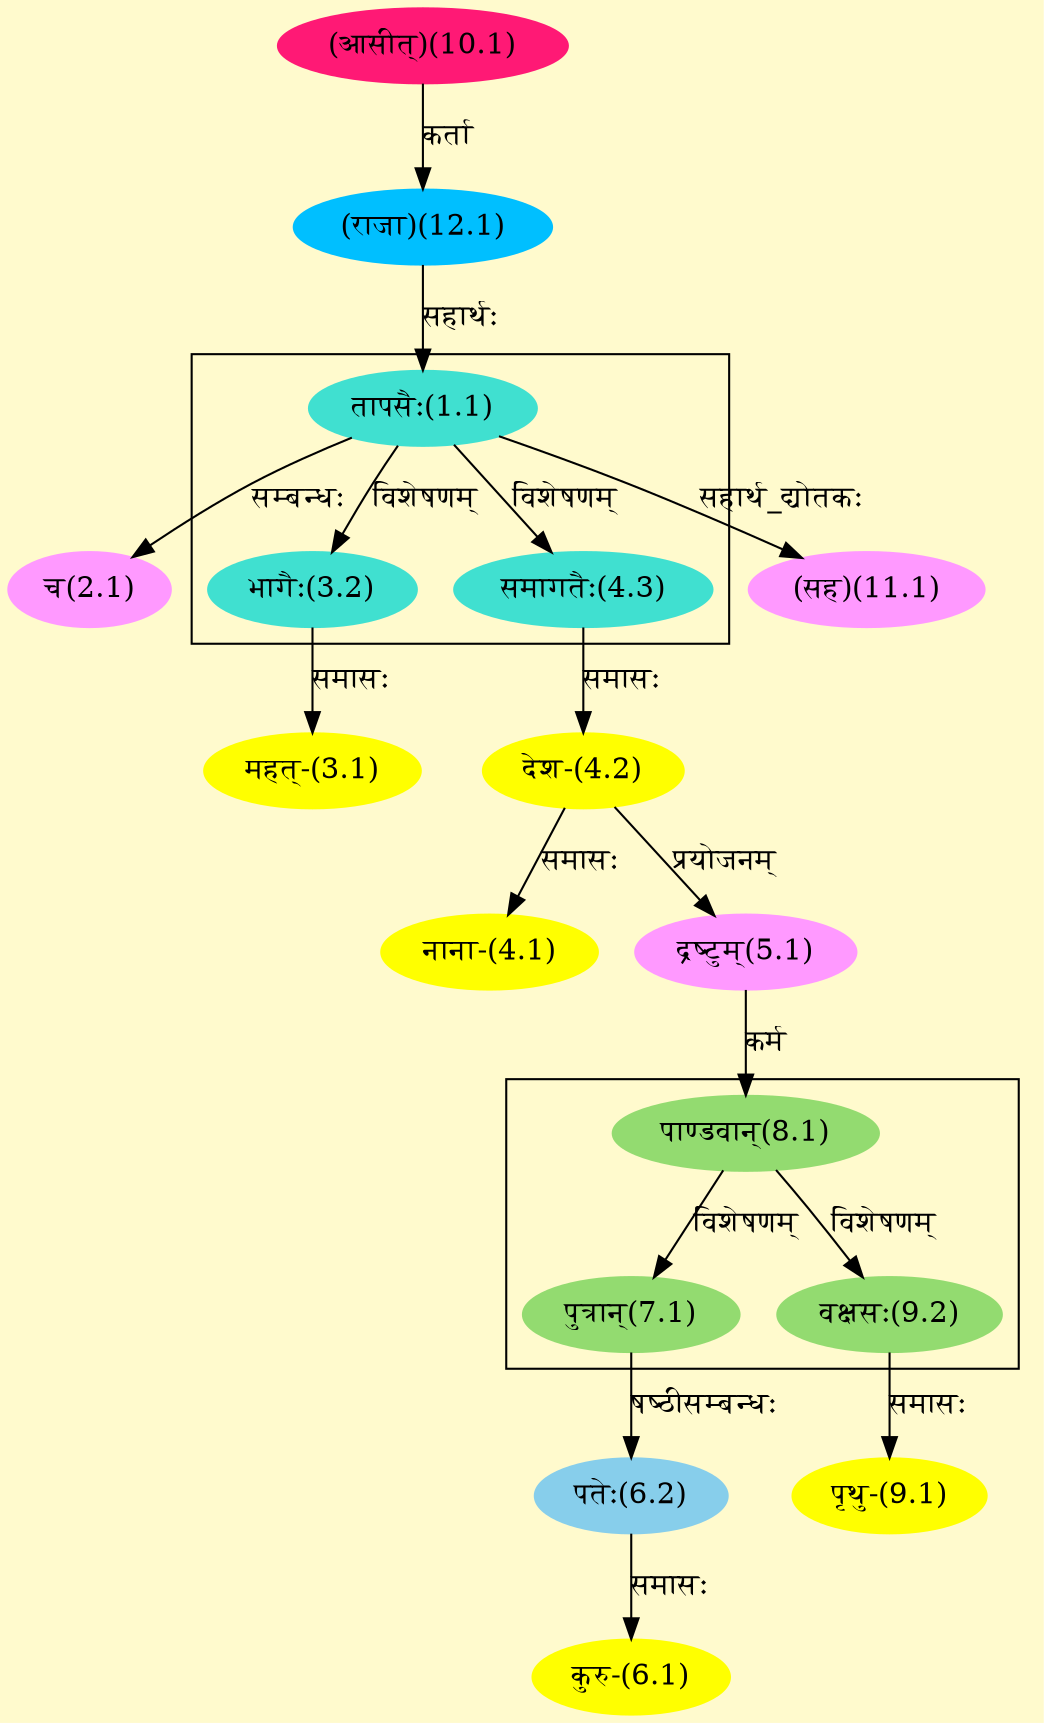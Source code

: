 digraph G{
rankdir=BT;
 compound=true;
 bgcolor="lemonchiffon1";

subgraph cluster_1{
Node3_2 [style=filled, color="#40E0D0" label = "भागैः(3.2)"]
Node1_1 [style=filled, color="#40E0D0" label = "तापसैः(1.1)"]
Node4_3 [style=filled, color="#40E0D0" label = "समागतैः(4.3)"]

}

subgraph cluster_2{
Node7_1 [style=filled, color="#93DB70" label = "पुत्रान्(7.1)"]
Node8_1 [style=filled, color="#93DB70" label = "पाण्डवान्(8.1)"]
Node9_2 [style=filled, color="#93DB70" label = "वक्षसः(9.2)"]

}
Node1_1 [style=filled, color="#40E0D0" label = "तापसैः(1.1)"]
Node12_1 [style=filled, color="#00BFFF" label = "(राजा)(12.1)"]
Node2_1 [style=filled, color="#FF99FF" label = "च(2.1)"]
Node3_1 [style=filled, color="#FFFF00" label = "महत्-(3.1)"]
Node3_2 [style=filled, color="#40E0D0" label = "भागैः(3.2)"]
Node4_1 [style=filled, color="#FFFF00" label = "नाना-(4.1)"]
Node4_2 [style=filled, color="#FFFF00" label = "देश-(4.2)"]
Node4_3 [style=filled, color="#40E0D0" label = "समागतैः(4.3)"]
Node5_1 [style=filled, color="#FF99FF" label = "द्रष्टुम्(5.1)"]
Node6_1 [style=filled, color="#FFFF00" label = "कुरु-(6.1)"]
Node6_2 [style=filled, color="#87CEEB" label = "पतेः(6.2)"]
Node7_1 [style=filled, color="#93DB70" label = "पुत्रान्(7.1)"]
Node8_1 [style=filled, color="#93DB70" label = "पाण्डवान्(8.1)"]
Node9_1 [style=filled, color="#FFFF00" label = "पृथु-(9.1)"]
Node9_2 [style=filled, color="#93DB70" label = "वक्षसः(9.2)"]
Node11_1 [style=filled, color="#FF99FF" label = "(सह)(11.1)"]
Node10_1 [style=filled, color="#FF1975" label = "(आसीत्)(10.1)"]
/* Start of Relations section */

Node1_1 -> Node12_1 [  label="सहार्थः"  dir="back" ]
Node2_1 -> Node1_1 [  label="सम्बन्धः"  dir="back" ]
Node3_1 -> Node3_2 [  label="समासः"  dir="back" ]
Node3_2 -> Node1_1 [  label="विशेषणम्"  dir="back" ]
Node4_1 -> Node4_2 [  label="समासः"  dir="back" ]
Node4_2 -> Node4_3 [  label="समासः"  dir="back" ]
Node4_3 -> Node1_1 [  label="विशेषणम्"  dir="back" ]
Node5_1 -> Node4_2 [  label="प्रयोजनम्"  dir="back" ]
Node6_1 -> Node6_2 [  label="समासः"  dir="back" ]
Node6_2 -> Node7_1 [  label="षष्ठीसम्बन्धः"  dir="back" ]
Node7_1 -> Node8_1 [  label="विशेषणम्"  dir="back" ]
Node8_1 -> Node5_1 [  label="कर्म"  dir="back" ]
Node9_1 -> Node9_2 [  label="समासः"  dir="back" ]
Node9_2 -> Node8_1 [  label="विशेषणम्"  dir="back" ]
Node11_1 -> Node1_1 [  label="सहार्थ_द्योतकः"  dir="back" ]
Node12_1 -> Node10_1 [  label="कर्ता"  dir="back" ]
}
